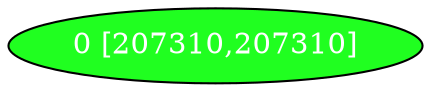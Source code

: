 diGraph libnss3{
	libnss3_0  [style=filled fillcolor="#20FF20" fontcolor="#ffffff" shape=oval label="0 [207310,207310]"]


}